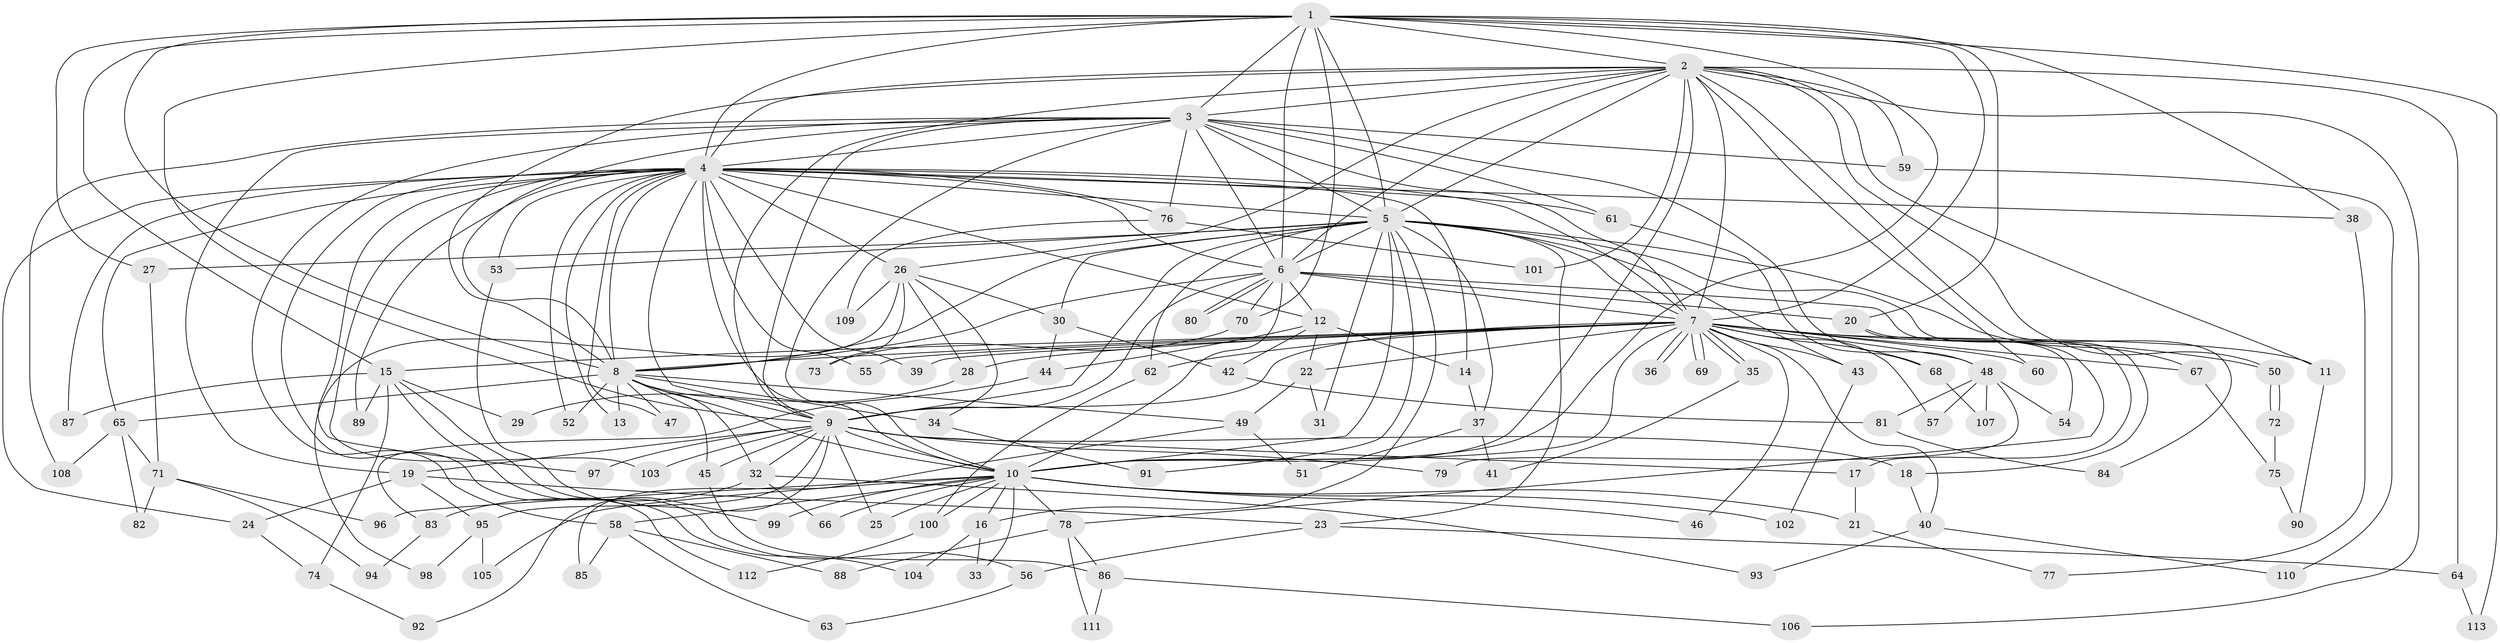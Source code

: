 // Generated by graph-tools (version 1.1) at 2025/11/02/27/25 16:11:07]
// undirected, 113 vertices, 251 edges
graph export_dot {
graph [start="1"]
  node [color=gray90,style=filled];
  1;
  2;
  3;
  4;
  5;
  6;
  7;
  8;
  9;
  10;
  11;
  12;
  13;
  14;
  15;
  16;
  17;
  18;
  19;
  20;
  21;
  22;
  23;
  24;
  25;
  26;
  27;
  28;
  29;
  30;
  31;
  32;
  33;
  34;
  35;
  36;
  37;
  38;
  39;
  40;
  41;
  42;
  43;
  44;
  45;
  46;
  47;
  48;
  49;
  50;
  51;
  52;
  53;
  54;
  55;
  56;
  57;
  58;
  59;
  60;
  61;
  62;
  63;
  64;
  65;
  66;
  67;
  68;
  69;
  70;
  71;
  72;
  73;
  74;
  75;
  76;
  77;
  78;
  79;
  80;
  81;
  82;
  83;
  84;
  85;
  86;
  87;
  88;
  89;
  90;
  91;
  92;
  93;
  94;
  95;
  96;
  97;
  98;
  99;
  100;
  101;
  102;
  103;
  104;
  105;
  106;
  107;
  108;
  109;
  110;
  111;
  112;
  113;
  1 -- 2;
  1 -- 3;
  1 -- 4;
  1 -- 5;
  1 -- 6;
  1 -- 7;
  1 -- 8;
  1 -- 9;
  1 -- 10;
  1 -- 15;
  1 -- 20;
  1 -- 27;
  1 -- 38;
  1 -- 70;
  1 -- 113;
  2 -- 3;
  2 -- 4;
  2 -- 5;
  2 -- 6;
  2 -- 7;
  2 -- 8;
  2 -- 9;
  2 -- 10;
  2 -- 11;
  2 -- 26;
  2 -- 50;
  2 -- 59;
  2 -- 60;
  2 -- 64;
  2 -- 84;
  2 -- 101;
  2 -- 106;
  3 -- 4;
  3 -- 5;
  3 -- 6;
  3 -- 7;
  3 -- 8;
  3 -- 9;
  3 -- 10;
  3 -- 19;
  3 -- 48;
  3 -- 58;
  3 -- 59;
  3 -- 61;
  3 -- 76;
  3 -- 108;
  4 -- 5;
  4 -- 6;
  4 -- 7;
  4 -- 8;
  4 -- 9;
  4 -- 10;
  4 -- 12;
  4 -- 13;
  4 -- 14;
  4 -- 24;
  4 -- 26;
  4 -- 38;
  4 -- 39;
  4 -- 47;
  4 -- 52;
  4 -- 53;
  4 -- 55;
  4 -- 61;
  4 -- 65;
  4 -- 76;
  4 -- 87;
  4 -- 89;
  4 -- 97;
  4 -- 103;
  4 -- 112;
  5 -- 6;
  5 -- 7;
  5 -- 8;
  5 -- 9;
  5 -- 10;
  5 -- 16;
  5 -- 18;
  5 -- 23;
  5 -- 27;
  5 -- 30;
  5 -- 31;
  5 -- 37;
  5 -- 43;
  5 -- 53;
  5 -- 62;
  5 -- 67;
  5 -- 91;
  6 -- 7;
  6 -- 8;
  6 -- 9;
  6 -- 10;
  6 -- 12;
  6 -- 17;
  6 -- 20;
  6 -- 70;
  6 -- 80;
  6 -- 80;
  7 -- 8;
  7 -- 9;
  7 -- 10;
  7 -- 11;
  7 -- 15;
  7 -- 22;
  7 -- 28;
  7 -- 35;
  7 -- 35;
  7 -- 36;
  7 -- 36;
  7 -- 39;
  7 -- 40;
  7 -- 43;
  7 -- 46;
  7 -- 48;
  7 -- 50;
  7 -- 55;
  7 -- 57;
  7 -- 60;
  7 -- 62;
  7 -- 67;
  7 -- 68;
  7 -- 69;
  7 -- 69;
  8 -- 9;
  8 -- 10;
  8 -- 13;
  8 -- 32;
  8 -- 34;
  8 -- 45;
  8 -- 47;
  8 -- 49;
  8 -- 52;
  8 -- 65;
  9 -- 10;
  9 -- 17;
  9 -- 18;
  9 -- 19;
  9 -- 25;
  9 -- 32;
  9 -- 45;
  9 -- 79;
  9 -- 92;
  9 -- 95;
  9 -- 97;
  9 -- 103;
  10 -- 16;
  10 -- 21;
  10 -- 25;
  10 -- 33;
  10 -- 46;
  10 -- 58;
  10 -- 66;
  10 -- 78;
  10 -- 96;
  10 -- 99;
  10 -- 100;
  10 -- 102;
  10 -- 105;
  11 -- 90;
  12 -- 14;
  12 -- 22;
  12 -- 42;
  12 -- 44;
  14 -- 37;
  15 -- 29;
  15 -- 56;
  15 -- 74;
  15 -- 87;
  15 -- 89;
  15 -- 104;
  16 -- 33;
  16 -- 104;
  17 -- 21;
  18 -- 40;
  19 -- 23;
  19 -- 24;
  19 -- 95;
  20 -- 54;
  20 -- 78;
  21 -- 77;
  22 -- 31;
  22 -- 49;
  23 -- 56;
  23 -- 64;
  24 -- 74;
  26 -- 28;
  26 -- 30;
  26 -- 34;
  26 -- 73;
  26 -- 98;
  26 -- 109;
  27 -- 71;
  28 -- 29;
  30 -- 42;
  30 -- 44;
  32 -- 66;
  32 -- 83;
  32 -- 93;
  34 -- 91;
  35 -- 41;
  37 -- 41;
  37 -- 51;
  38 -- 77;
  40 -- 93;
  40 -- 110;
  42 -- 81;
  43 -- 102;
  44 -- 83;
  45 -- 86;
  48 -- 54;
  48 -- 57;
  48 -- 79;
  48 -- 81;
  48 -- 107;
  49 -- 51;
  49 -- 85;
  50 -- 72;
  50 -- 72;
  53 -- 99;
  56 -- 63;
  58 -- 63;
  58 -- 85;
  58 -- 88;
  59 -- 110;
  61 -- 68;
  62 -- 100;
  64 -- 113;
  65 -- 71;
  65 -- 82;
  65 -- 108;
  67 -- 75;
  68 -- 107;
  70 -- 73;
  71 -- 82;
  71 -- 94;
  71 -- 96;
  72 -- 75;
  74 -- 92;
  75 -- 90;
  76 -- 101;
  76 -- 109;
  78 -- 86;
  78 -- 88;
  78 -- 111;
  81 -- 84;
  83 -- 94;
  86 -- 106;
  86 -- 111;
  95 -- 98;
  95 -- 105;
  100 -- 112;
}
